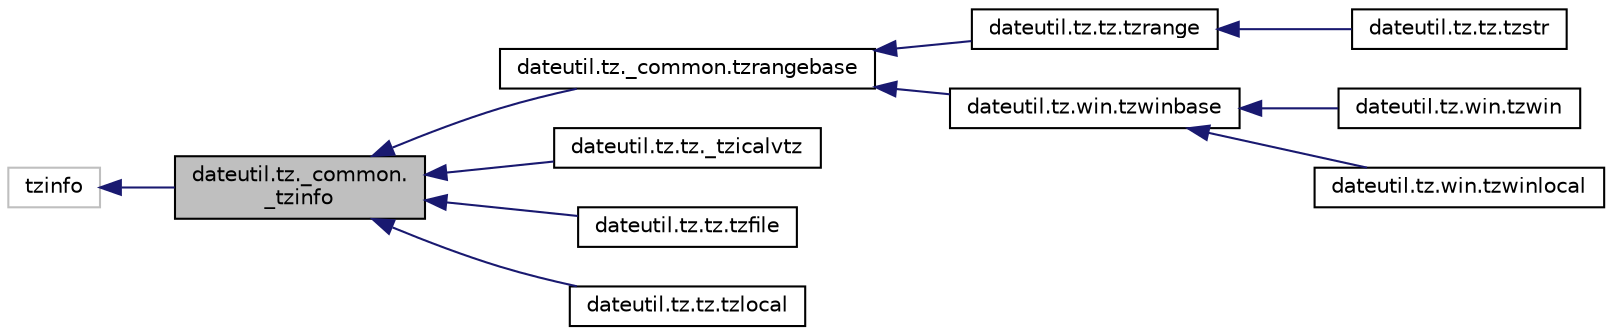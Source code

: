 digraph "dateutil.tz._common._tzinfo"
{
 // LATEX_PDF_SIZE
  edge [fontname="Helvetica",fontsize="10",labelfontname="Helvetica",labelfontsize="10"];
  node [fontname="Helvetica",fontsize="10",shape=record];
  rankdir="LR";
  Node1 [label="dateutil.tz._common.\l_tzinfo",height=0.2,width=0.4,color="black", fillcolor="grey75", style="filled", fontcolor="black",tooltip=" "];
  Node2 -> Node1 [dir="back",color="midnightblue",fontsize="10",style="solid"];
  Node2 [label="tzinfo",height=0.2,width=0.4,color="grey75", fillcolor="white", style="filled",tooltip=" "];
  Node1 -> Node3 [dir="back",color="midnightblue",fontsize="10",style="solid"];
  Node3 [label="dateutil.tz._common.tzrangebase",height=0.2,width=0.4,color="black", fillcolor="white", style="filled",URL="$classdateutil_1_1tz_1_1__common_1_1tzrangebase.html",tooltip=" "];
  Node3 -> Node4 [dir="back",color="midnightblue",fontsize="10",style="solid"];
  Node4 [label="dateutil.tz.tz.tzrange",height=0.2,width=0.4,color="black", fillcolor="white", style="filled",URL="$classdateutil_1_1tz_1_1tz_1_1tzrange.html",tooltip=" "];
  Node4 -> Node5 [dir="back",color="midnightblue",fontsize="10",style="solid"];
  Node5 [label="dateutil.tz.tz.tzstr",height=0.2,width=0.4,color="black", fillcolor="white", style="filled",URL="$classdateutil_1_1tz_1_1tz_1_1tzstr.html",tooltip=" "];
  Node3 -> Node6 [dir="back",color="midnightblue",fontsize="10",style="solid"];
  Node6 [label="dateutil.tz.win.tzwinbase",height=0.2,width=0.4,color="black", fillcolor="white", style="filled",URL="$classdateutil_1_1tz_1_1win_1_1tzwinbase.html",tooltip=" "];
  Node6 -> Node7 [dir="back",color="midnightblue",fontsize="10",style="solid"];
  Node7 [label="dateutil.tz.win.tzwin",height=0.2,width=0.4,color="black", fillcolor="white", style="filled",URL="$classdateutil_1_1tz_1_1win_1_1tzwin.html",tooltip=" "];
  Node6 -> Node8 [dir="back",color="midnightblue",fontsize="10",style="solid"];
  Node8 [label="dateutil.tz.win.tzwinlocal",height=0.2,width=0.4,color="black", fillcolor="white", style="filled",URL="$classdateutil_1_1tz_1_1win_1_1tzwinlocal.html",tooltip=" "];
  Node1 -> Node9 [dir="back",color="midnightblue",fontsize="10",style="solid"];
  Node9 [label="dateutil.tz.tz._tzicalvtz",height=0.2,width=0.4,color="black", fillcolor="white", style="filled",URL="$classdateutil_1_1tz_1_1tz_1_1__tzicalvtz.html",tooltip=" "];
  Node1 -> Node10 [dir="back",color="midnightblue",fontsize="10",style="solid"];
  Node10 [label="dateutil.tz.tz.tzfile",height=0.2,width=0.4,color="black", fillcolor="white", style="filled",URL="$classdateutil_1_1tz_1_1tz_1_1tzfile.html",tooltip=" "];
  Node1 -> Node11 [dir="back",color="midnightblue",fontsize="10",style="solid"];
  Node11 [label="dateutil.tz.tz.tzlocal",height=0.2,width=0.4,color="black", fillcolor="white", style="filled",URL="$classdateutil_1_1tz_1_1tz_1_1tzlocal.html",tooltip=" "];
}

